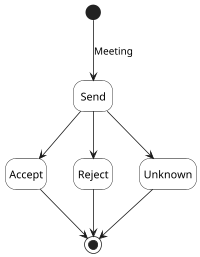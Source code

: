 @startuml

scale 200 width
hide empty description

skinparam state {
    BackgroundColor White
    BorderColor Black
}

[*] --> Send : Meeting
Send --> Accept
Send --> Reject
Send --> Unknown
Accept --> [*]
Reject --> [*]
Unknown --> [*]
@enduml
